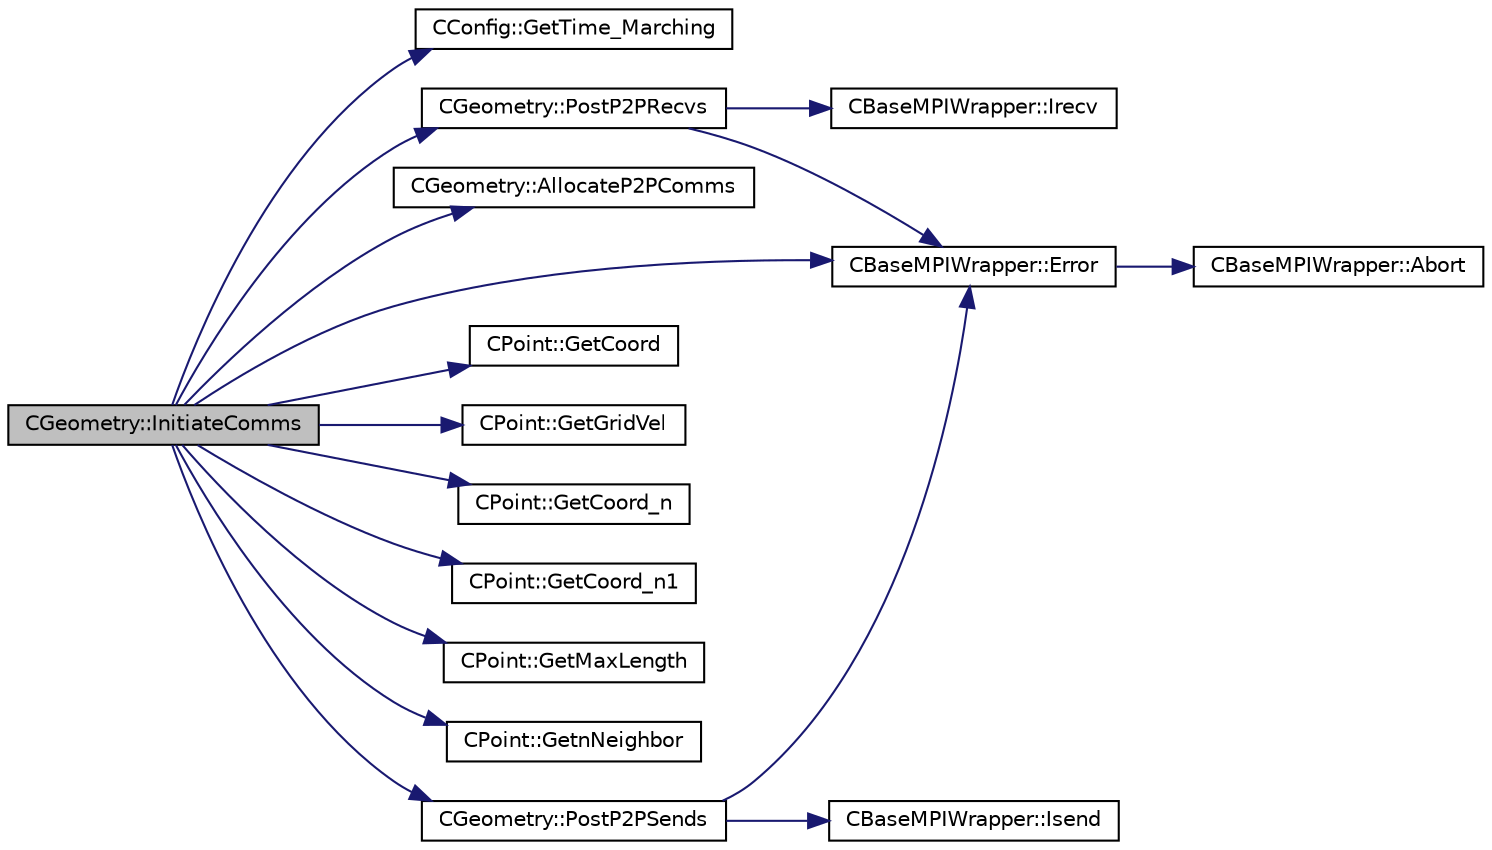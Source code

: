 digraph "CGeometry::InitiateComms"
{
  edge [fontname="Helvetica",fontsize="10",labelfontname="Helvetica",labelfontsize="10"];
  node [fontname="Helvetica",fontsize="10",shape=record];
  rankdir="LR";
  Node1794 [label="CGeometry::InitiateComms",height=0.2,width=0.4,color="black", fillcolor="grey75", style="filled", fontcolor="black"];
  Node1794 -> Node1795 [color="midnightblue",fontsize="10",style="solid",fontname="Helvetica"];
  Node1795 [label="CConfig::GetTime_Marching",height=0.2,width=0.4,color="black", fillcolor="white", style="filled",URL="$class_c_config.html#a864d499ce740184803607801c47abda7",tooltip="Provides information about the time integration, and change the write in the output files information..."];
  Node1794 -> Node1796 [color="midnightblue",fontsize="10",style="solid",fontname="Helvetica"];
  Node1796 [label="CBaseMPIWrapper::Error",height=0.2,width=0.4,color="black", fillcolor="white", style="filled",URL="$class_c_base_m_p_i_wrapper.html#a04457c47629bda56704e6a8804833eeb"];
  Node1796 -> Node1797 [color="midnightblue",fontsize="10",style="solid",fontname="Helvetica"];
  Node1797 [label="CBaseMPIWrapper::Abort",height=0.2,width=0.4,color="black", fillcolor="white", style="filled",URL="$class_c_base_m_p_i_wrapper.html#a21ef5681e2acb532d345e9bab173ef07"];
  Node1794 -> Node1798 [color="midnightblue",fontsize="10",style="solid",fontname="Helvetica"];
  Node1798 [label="CGeometry::AllocateP2PComms",height=0.2,width=0.4,color="black", fillcolor="white", style="filled",URL="$class_c_geometry.html#ab8d78a9f4017431b7542e154f58a7e63",tooltip="Routine to allocate buffers for point-to-point MPI communications. Also called to dynamically realloc..."];
  Node1794 -> Node1799 [color="midnightblue",fontsize="10",style="solid",fontname="Helvetica"];
  Node1799 [label="CGeometry::PostP2PRecvs",height=0.2,width=0.4,color="black", fillcolor="white", style="filled",URL="$class_c_geometry.html#a35dd847b43dad069e3d73e376a0f32fb",tooltip="Routine to launch non-blocking recvs only for all point-to-point communication with neighboring parti..."];
  Node1799 -> Node1800 [color="midnightblue",fontsize="10",style="solid",fontname="Helvetica"];
  Node1800 [label="CBaseMPIWrapper::Irecv",height=0.2,width=0.4,color="black", fillcolor="white", style="filled",URL="$class_c_base_m_p_i_wrapper.html#ae41565b441aee76e1b48eb03e5ac86dd"];
  Node1799 -> Node1796 [color="midnightblue",fontsize="10",style="solid",fontname="Helvetica"];
  Node1794 -> Node1801 [color="midnightblue",fontsize="10",style="solid",fontname="Helvetica"];
  Node1801 [label="CPoint::GetCoord",height=0.2,width=0.4,color="black", fillcolor="white", style="filled",URL="$class_c_point.html#a95fe081d22e96e190cb3edcbf0d6525f",tooltip="Get the coordinates dor the control volume. "];
  Node1794 -> Node1802 [color="midnightblue",fontsize="10",style="solid",fontname="Helvetica"];
  Node1802 [label="CPoint::GetGridVel",height=0.2,width=0.4,color="black", fillcolor="white", style="filled",URL="$class_c_point.html#a62ec636f4a05ac578b582a053e8553f9",tooltip="Get the value of the grid velocity at the point. "];
  Node1794 -> Node1803 [color="midnightblue",fontsize="10",style="solid",fontname="Helvetica"];
  Node1803 [label="CPoint::GetCoord_n",height=0.2,width=0.4,color="black", fillcolor="white", style="filled",URL="$class_c_point.html#a8600df239d54eee2deffc5db32cc09ee",tooltip="Get the coordinates of the control volume at time n. "];
  Node1794 -> Node1804 [color="midnightblue",fontsize="10",style="solid",fontname="Helvetica"];
  Node1804 [label="CPoint::GetCoord_n1",height=0.2,width=0.4,color="black", fillcolor="white", style="filled",URL="$class_c_point.html#ab7acdac5cdc7ad4b6520f193bb054088",tooltip="Get the coordinates of the control volume at time n-1. "];
  Node1794 -> Node1805 [color="midnightblue",fontsize="10",style="solid",fontname="Helvetica"];
  Node1805 [label="CPoint::GetMaxLength",height=0.2,width=0.4,color="black", fillcolor="white", style="filled",URL="$class_c_point.html#a786e7c18e968c5e833b41c60ed427a35",tooltip="Get the maximum cell-center to cell-center length. "];
  Node1794 -> Node1806 [color="midnightblue",fontsize="10",style="solid",fontname="Helvetica"];
  Node1806 [label="CPoint::GetnNeighbor",height=0.2,width=0.4,color="black", fillcolor="white", style="filled",URL="$class_c_point.html#a73ffb61e70753ea46e80edba22cf39a4",tooltip="Get the number of neighbor of a point. "];
  Node1794 -> Node1807 [color="midnightblue",fontsize="10",style="solid",fontname="Helvetica"];
  Node1807 [label="CGeometry::PostP2PSends",height=0.2,width=0.4,color="black", fillcolor="white", style="filled",URL="$class_c_geometry.html#a3db8e369fc532db7a85a27fbb01056fe",tooltip="Routine to launch a single non-blocking send once the buffer is loaded for a point-to-point commucati..."];
  Node1807 -> Node1808 [color="midnightblue",fontsize="10",style="solid",fontname="Helvetica"];
  Node1808 [label="CBaseMPIWrapper::Isend",height=0.2,width=0.4,color="black", fillcolor="white", style="filled",URL="$class_c_base_m_p_i_wrapper.html#a43a415ec11a029ade218eaf8c807a817"];
  Node1807 -> Node1796 [color="midnightblue",fontsize="10",style="solid",fontname="Helvetica"];
}
